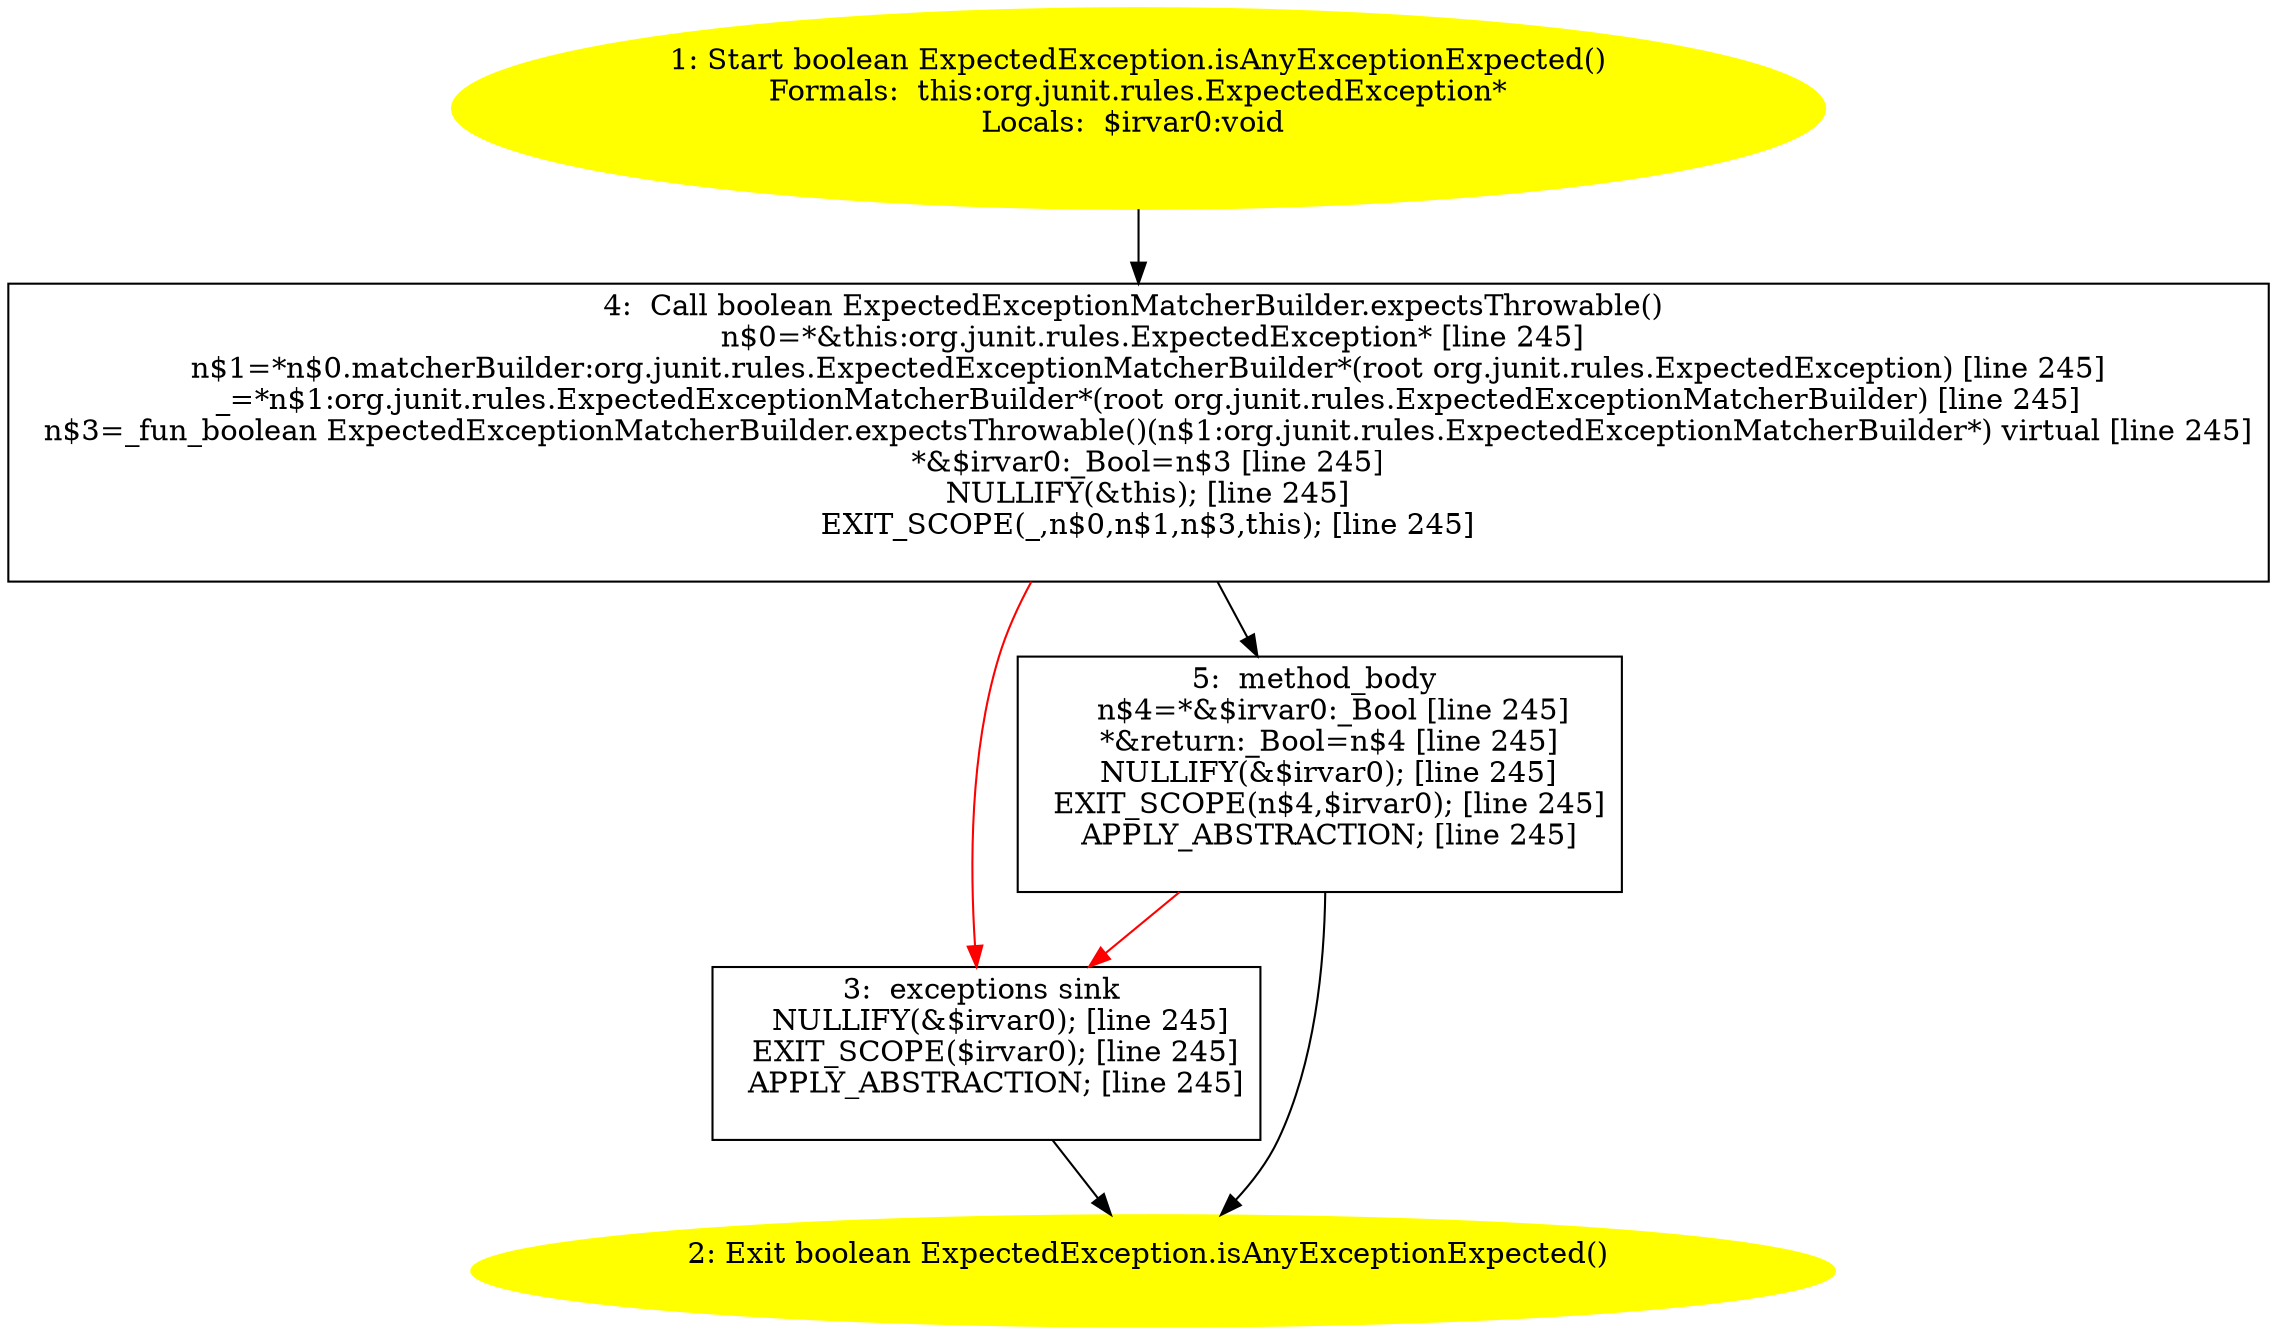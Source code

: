 /* @generated */
digraph cfg {
"org.junit.rules.ExpectedException.isAnyExceptionExpected():boolean.5742e242630b13a797e2cd6f49853790_1" [label="1: Start boolean ExpectedException.isAnyExceptionExpected()\nFormals:  this:org.junit.rules.ExpectedException*\nLocals:  $irvar0:void \n  " color=yellow style=filled]
	

	 "org.junit.rules.ExpectedException.isAnyExceptionExpected():boolean.5742e242630b13a797e2cd6f49853790_1" -> "org.junit.rules.ExpectedException.isAnyExceptionExpected():boolean.5742e242630b13a797e2cd6f49853790_4" ;
"org.junit.rules.ExpectedException.isAnyExceptionExpected():boolean.5742e242630b13a797e2cd6f49853790_2" [label="2: Exit boolean ExpectedException.isAnyExceptionExpected() \n  " color=yellow style=filled]
	

"org.junit.rules.ExpectedException.isAnyExceptionExpected():boolean.5742e242630b13a797e2cd6f49853790_3" [label="3:  exceptions sink \n   NULLIFY(&$irvar0); [line 245]\n  EXIT_SCOPE($irvar0); [line 245]\n  APPLY_ABSTRACTION; [line 245]\n " shape="box"]
	

	 "org.junit.rules.ExpectedException.isAnyExceptionExpected():boolean.5742e242630b13a797e2cd6f49853790_3" -> "org.junit.rules.ExpectedException.isAnyExceptionExpected():boolean.5742e242630b13a797e2cd6f49853790_2" ;
"org.junit.rules.ExpectedException.isAnyExceptionExpected():boolean.5742e242630b13a797e2cd6f49853790_4" [label="4:  Call boolean ExpectedExceptionMatcherBuilder.expectsThrowable() \n   n$0=*&this:org.junit.rules.ExpectedException* [line 245]\n  n$1=*n$0.matcherBuilder:org.junit.rules.ExpectedExceptionMatcherBuilder*(root org.junit.rules.ExpectedException) [line 245]\n  _=*n$1:org.junit.rules.ExpectedExceptionMatcherBuilder*(root org.junit.rules.ExpectedExceptionMatcherBuilder) [line 245]\n  n$3=_fun_boolean ExpectedExceptionMatcherBuilder.expectsThrowable()(n$1:org.junit.rules.ExpectedExceptionMatcherBuilder*) virtual [line 245]\n  *&$irvar0:_Bool=n$3 [line 245]\n  NULLIFY(&this); [line 245]\n  EXIT_SCOPE(_,n$0,n$1,n$3,this); [line 245]\n " shape="box"]
	

	 "org.junit.rules.ExpectedException.isAnyExceptionExpected():boolean.5742e242630b13a797e2cd6f49853790_4" -> "org.junit.rules.ExpectedException.isAnyExceptionExpected():boolean.5742e242630b13a797e2cd6f49853790_5" ;
	 "org.junit.rules.ExpectedException.isAnyExceptionExpected():boolean.5742e242630b13a797e2cd6f49853790_4" -> "org.junit.rules.ExpectedException.isAnyExceptionExpected():boolean.5742e242630b13a797e2cd6f49853790_3" [color="red" ];
"org.junit.rules.ExpectedException.isAnyExceptionExpected():boolean.5742e242630b13a797e2cd6f49853790_5" [label="5:  method_body \n   n$4=*&$irvar0:_Bool [line 245]\n  *&return:_Bool=n$4 [line 245]\n  NULLIFY(&$irvar0); [line 245]\n  EXIT_SCOPE(n$4,$irvar0); [line 245]\n  APPLY_ABSTRACTION; [line 245]\n " shape="box"]
	

	 "org.junit.rules.ExpectedException.isAnyExceptionExpected():boolean.5742e242630b13a797e2cd6f49853790_5" -> "org.junit.rules.ExpectedException.isAnyExceptionExpected():boolean.5742e242630b13a797e2cd6f49853790_2" ;
	 "org.junit.rules.ExpectedException.isAnyExceptionExpected():boolean.5742e242630b13a797e2cd6f49853790_5" -> "org.junit.rules.ExpectedException.isAnyExceptionExpected():boolean.5742e242630b13a797e2cd6f49853790_3" [color="red" ];
}
